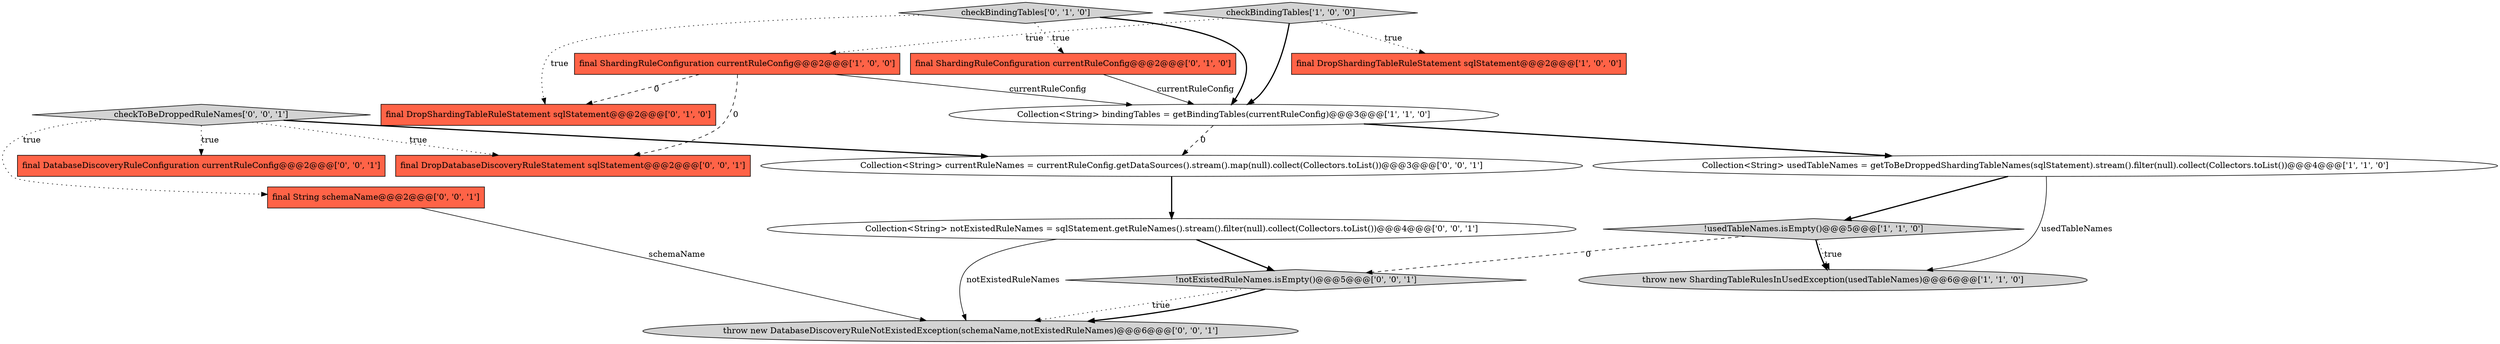 digraph {
13 [style = filled, label = "throw new DatabaseDiscoveryRuleNotExistedException(schemaName,notExistedRuleNames)@@@6@@@['0', '0', '1']", fillcolor = lightgray, shape = ellipse image = "AAA0AAABBB3BBB"];
3 [style = filled, label = "Collection<String> bindingTables = getBindingTables(currentRuleConfig)@@@3@@@['1', '1', '0']", fillcolor = white, shape = ellipse image = "AAA0AAABBB1BBB"];
2 [style = filled, label = "Collection<String> usedTableNames = getToBeDroppedShardingTableNames(sqlStatement).stream().filter(null).collect(Collectors.toList())@@@4@@@['1', '1', '0']", fillcolor = white, shape = ellipse image = "AAA0AAABBB1BBB"];
10 [style = filled, label = "final String schemaName@@@2@@@['0', '0', '1']", fillcolor = tomato, shape = box image = "AAA0AAABBB3BBB"];
16 [style = filled, label = "final DropDatabaseDiscoveryRuleStatement sqlStatement@@@2@@@['0', '0', '1']", fillcolor = tomato, shape = box image = "AAA0AAABBB3BBB"];
1 [style = filled, label = "!usedTableNames.isEmpty()@@@5@@@['1', '1', '0']", fillcolor = lightgray, shape = diamond image = "AAA0AAABBB1BBB"];
14 [style = filled, label = "!notExistedRuleNames.isEmpty()@@@5@@@['0', '0', '1']", fillcolor = lightgray, shape = diamond image = "AAA0AAABBB3BBB"];
9 [style = filled, label = "checkBindingTables['0', '1', '0']", fillcolor = lightgray, shape = diamond image = "AAA0AAABBB2BBB"];
17 [style = filled, label = "checkToBeDroppedRuleNames['0', '0', '1']", fillcolor = lightgray, shape = diamond image = "AAA0AAABBB3BBB"];
5 [style = filled, label = "checkBindingTables['1', '0', '0']", fillcolor = lightgray, shape = diamond image = "AAA0AAABBB1BBB"];
12 [style = filled, label = "final DatabaseDiscoveryRuleConfiguration currentRuleConfig@@@2@@@['0', '0', '1']", fillcolor = tomato, shape = box image = "AAA0AAABBB3BBB"];
11 [style = filled, label = "Collection<String> currentRuleNames = currentRuleConfig.getDataSources().stream().map(null).collect(Collectors.toList())@@@3@@@['0', '0', '1']", fillcolor = white, shape = ellipse image = "AAA0AAABBB3BBB"];
15 [style = filled, label = "Collection<String> notExistedRuleNames = sqlStatement.getRuleNames().stream().filter(null).collect(Collectors.toList())@@@4@@@['0', '0', '1']", fillcolor = white, shape = ellipse image = "AAA0AAABBB3BBB"];
4 [style = filled, label = "final ShardingRuleConfiguration currentRuleConfig@@@2@@@['1', '0', '0']", fillcolor = tomato, shape = box image = "AAA1AAABBB1BBB"];
7 [style = filled, label = "final ShardingRuleConfiguration currentRuleConfig@@@2@@@['0', '1', '0']", fillcolor = tomato, shape = box image = "AAA0AAABBB2BBB"];
6 [style = filled, label = "throw new ShardingTableRulesInUsedException(usedTableNames)@@@6@@@['1', '1', '0']", fillcolor = lightgray, shape = ellipse image = "AAA0AAABBB1BBB"];
8 [style = filled, label = "final DropShardingTableRuleStatement sqlStatement@@@2@@@['0', '1', '0']", fillcolor = tomato, shape = box image = "AAA1AAABBB2BBB"];
0 [style = filled, label = "final DropShardingTableRuleStatement sqlStatement@@@2@@@['1', '0', '0']", fillcolor = tomato, shape = box image = "AAA0AAABBB1BBB"];
5->3 [style = bold, label=""];
4->16 [style = dashed, label="0"];
15->14 [style = bold, label=""];
7->3 [style = solid, label="currentRuleConfig"];
1->14 [style = dashed, label="0"];
2->1 [style = bold, label=""];
4->3 [style = solid, label="currentRuleConfig"];
5->0 [style = dotted, label="true"];
14->13 [style = dotted, label="true"];
5->4 [style = dotted, label="true"];
11->15 [style = bold, label=""];
9->8 [style = dotted, label="true"];
17->16 [style = dotted, label="true"];
17->10 [style = dotted, label="true"];
10->13 [style = solid, label="schemaName"];
1->6 [style = bold, label=""];
3->2 [style = bold, label=""];
17->12 [style = dotted, label="true"];
4->8 [style = dashed, label="0"];
2->6 [style = solid, label="usedTableNames"];
9->3 [style = bold, label=""];
1->6 [style = dotted, label="true"];
14->13 [style = bold, label=""];
9->7 [style = dotted, label="true"];
15->13 [style = solid, label="notExistedRuleNames"];
3->11 [style = dashed, label="0"];
17->11 [style = bold, label=""];
}
